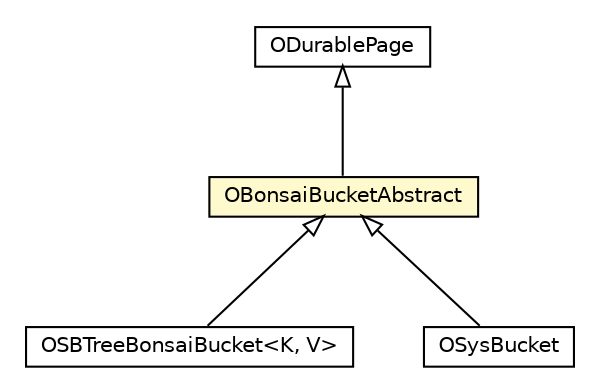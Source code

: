 #!/usr/local/bin/dot
#
# Class diagram 
# Generated by UMLGraph version R5_6-24-gf6e263 (http://www.umlgraph.org/)
#

digraph G {
	edge [fontname="Helvetica",fontsize=10,labelfontname="Helvetica",labelfontsize=10];
	node [fontname="Helvetica",fontsize=10,shape=plaintext];
	nodesep=0.25;
	ranksep=0.5;
	// com.orientechnologies.orient.core.storage.impl.local.paginated.base.ODurablePage
	c1562895 [label=<<table title="com.orientechnologies.orient.core.storage.impl.local.paginated.base.ODurablePage" border="0" cellborder="1" cellspacing="0" cellpadding="2" port="p" href="../../../impl/local/paginated/base/ODurablePage.html">
		<tr><td><table border="0" cellspacing="0" cellpadding="1">
<tr><td align="center" balign="center"> ODurablePage </td></tr>
		</table></td></tr>
		</table>>, URL="../../../impl/local/paginated/base/ODurablePage.html", fontname="Helvetica", fontcolor="black", fontsize=10.0];
	// com.orientechnologies.orient.core.storage.index.sbtreebonsai.local.OSBTreeBonsaiBucket<K, V>
	c1563012 [label=<<table title="com.orientechnologies.orient.core.storage.index.sbtreebonsai.local.OSBTreeBonsaiBucket" border="0" cellborder="1" cellspacing="0" cellpadding="2" port="p" href="./OSBTreeBonsaiBucket.html">
		<tr><td><table border="0" cellspacing="0" cellpadding="1">
<tr><td align="center" balign="center"> OSBTreeBonsaiBucket&lt;K, V&gt; </td></tr>
		</table></td></tr>
		</table>>, URL="./OSBTreeBonsaiBucket.html", fontname="Helvetica", fontcolor="black", fontsize=10.0];
	// com.orientechnologies.orient.core.storage.index.sbtreebonsai.local.OBonsaiBucketAbstract
	c1563015 [label=<<table title="com.orientechnologies.orient.core.storage.index.sbtreebonsai.local.OBonsaiBucketAbstract" border="0" cellborder="1" cellspacing="0" cellpadding="2" port="p" bgcolor="lemonChiffon" href="./OBonsaiBucketAbstract.html">
		<tr><td><table border="0" cellspacing="0" cellpadding="1">
<tr><td align="center" balign="center"> OBonsaiBucketAbstract </td></tr>
		</table></td></tr>
		</table>>, URL="./OBonsaiBucketAbstract.html", fontname="Helvetica", fontcolor="black", fontsize=10.0];
	// com.orientechnologies.orient.core.storage.index.sbtreebonsai.local.OSysBucket
	c1563016 [label=<<table title="com.orientechnologies.orient.core.storage.index.sbtreebonsai.local.OSysBucket" border="0" cellborder="1" cellspacing="0" cellpadding="2" port="p" href="./OSysBucket.html">
		<tr><td><table border="0" cellspacing="0" cellpadding="1">
<tr><td align="center" balign="center"> OSysBucket </td></tr>
		</table></td></tr>
		</table>>, URL="./OSysBucket.html", fontname="Helvetica", fontcolor="black", fontsize=10.0];
	//com.orientechnologies.orient.core.storage.index.sbtreebonsai.local.OSBTreeBonsaiBucket<K, V> extends com.orientechnologies.orient.core.storage.index.sbtreebonsai.local.OBonsaiBucketAbstract
	c1563015:p -> c1563012:p [dir=back,arrowtail=empty];
	//com.orientechnologies.orient.core.storage.index.sbtreebonsai.local.OBonsaiBucketAbstract extends com.orientechnologies.orient.core.storage.impl.local.paginated.base.ODurablePage
	c1562895:p -> c1563015:p [dir=back,arrowtail=empty];
	//com.orientechnologies.orient.core.storage.index.sbtreebonsai.local.OSysBucket extends com.orientechnologies.orient.core.storage.index.sbtreebonsai.local.OBonsaiBucketAbstract
	c1563015:p -> c1563016:p [dir=back,arrowtail=empty];
}

